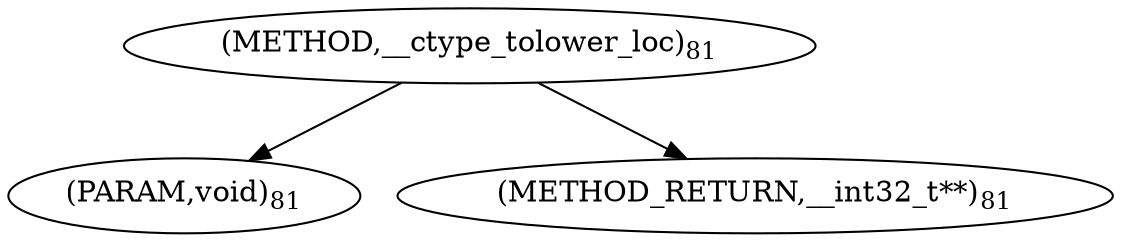 digraph "__ctype_tolower_loc" {  
"2923" [label = <(METHOD,__ctype_tolower_loc)<SUB>81</SUB>> ]
"2924" [label = <(PARAM,void)<SUB>81</SUB>> ]
"2925" [label = <(METHOD_RETURN,__int32_t**)<SUB>81</SUB>> ]
  "2923" -> "2924" 
  "2923" -> "2925" 
}
